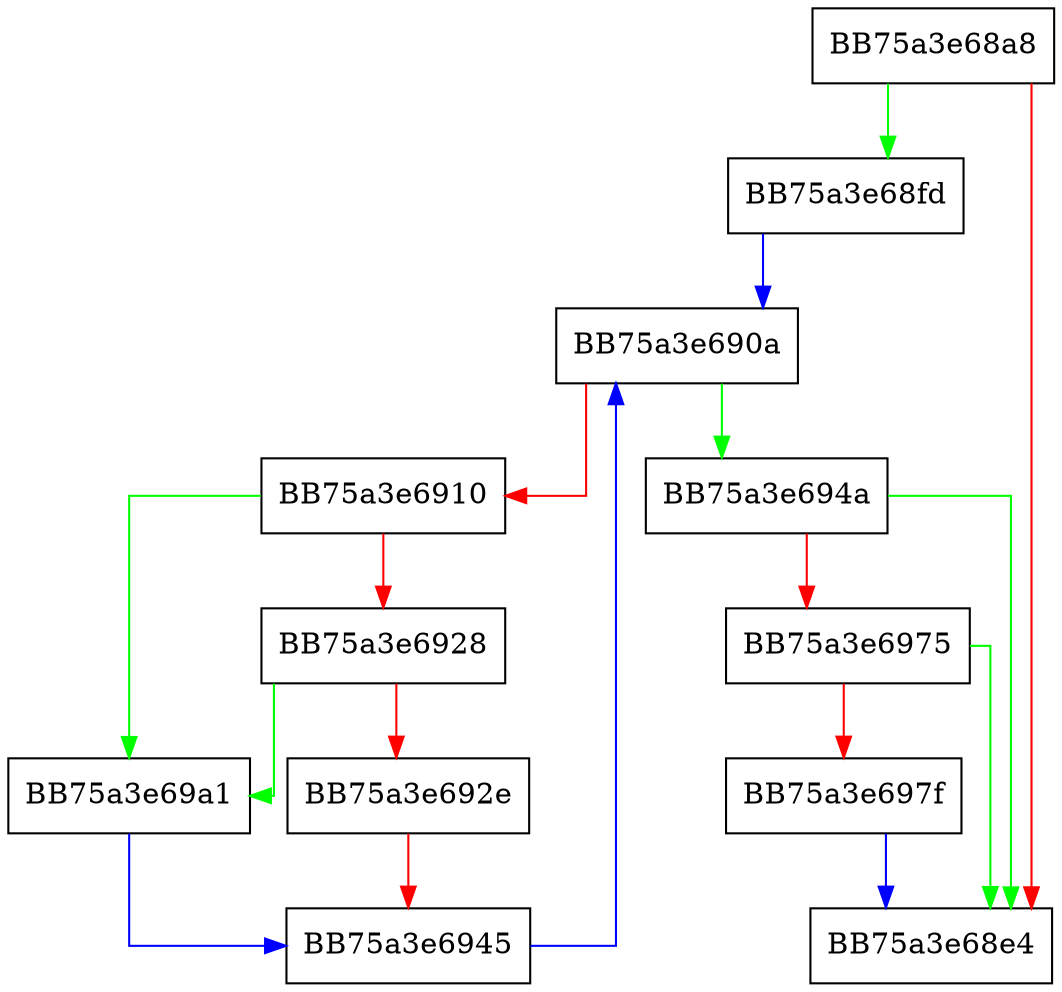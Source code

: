 digraph CollectGarbage {
  node [shape="box"];
  graph [splines=ortho];
  BB75a3e68a8 -> BB75a3e68fd [color="green"];
  BB75a3e68a8 -> BB75a3e68e4 [color="red"];
  BB75a3e68fd -> BB75a3e690a [color="blue"];
  BB75a3e690a -> BB75a3e694a [color="green"];
  BB75a3e690a -> BB75a3e6910 [color="red"];
  BB75a3e6910 -> BB75a3e69a1 [color="green"];
  BB75a3e6910 -> BB75a3e6928 [color="red"];
  BB75a3e6928 -> BB75a3e69a1 [color="green"];
  BB75a3e6928 -> BB75a3e692e [color="red"];
  BB75a3e692e -> BB75a3e6945 [color="red"];
  BB75a3e6945 -> BB75a3e690a [color="blue"];
  BB75a3e694a -> BB75a3e68e4 [color="green"];
  BB75a3e694a -> BB75a3e6975 [color="red"];
  BB75a3e6975 -> BB75a3e68e4 [color="green"];
  BB75a3e6975 -> BB75a3e697f [color="red"];
  BB75a3e697f -> BB75a3e68e4 [color="blue"];
  BB75a3e69a1 -> BB75a3e6945 [color="blue"];
}